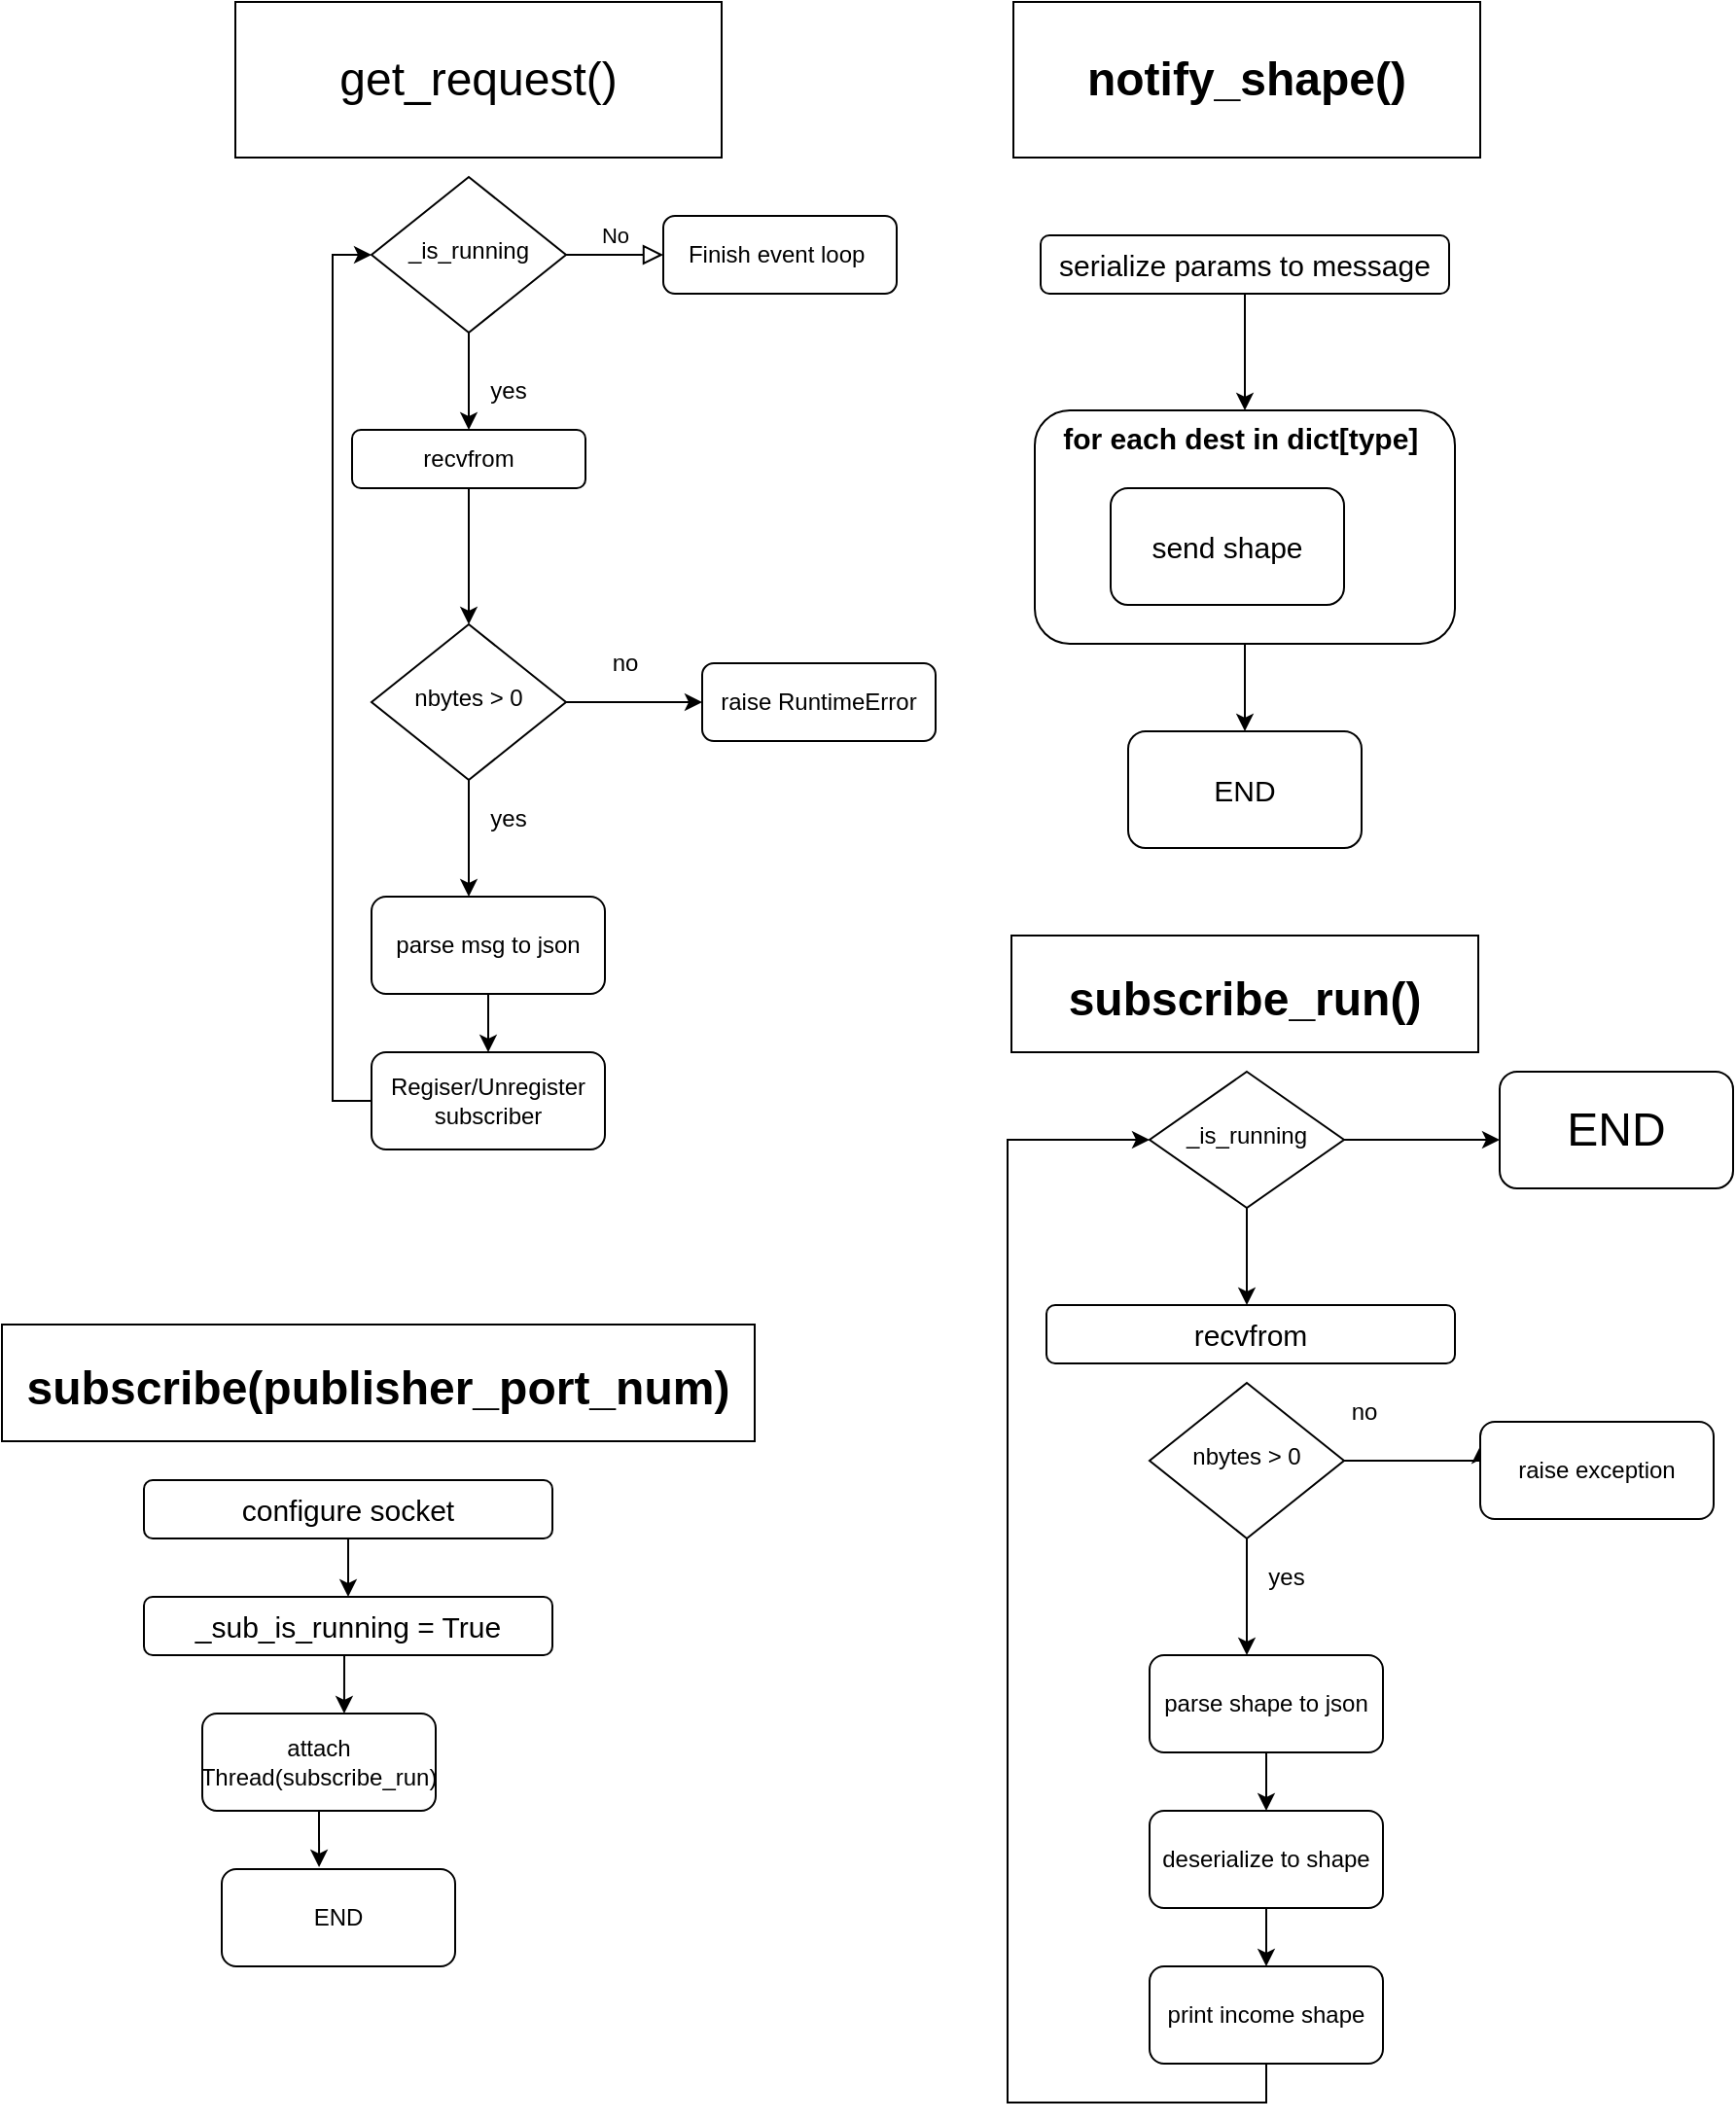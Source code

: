 <mxfile version="20.8.20" type="device" pages="2"><diagram id="C5RBs43oDa-KdzZeNtuy" name="Page-1"><mxGraphModel dx="2261" dy="739" grid="1" gridSize="10" guides="1" tooltips="1" connect="1" arrows="1" fold="1" page="1" pageScale="1" pageWidth="827" pageHeight="1169" math="0" shadow="0"><root><mxCell id="WIyWlLk6GJQsqaUBKTNV-0"/><mxCell id="WIyWlLk6GJQsqaUBKTNV-1" parent="WIyWlLk6GJQsqaUBKTNV-0"/><mxCell id="WIyWlLk6GJQsqaUBKTNV-5" value="No" style="edgeStyle=orthogonalEdgeStyle;rounded=0;html=1;jettySize=auto;orthogonalLoop=1;fontSize=11;endArrow=block;endFill=0;endSize=8;strokeWidth=1;shadow=0;labelBackgroundColor=none;" parent="WIyWlLk6GJQsqaUBKTNV-1" source="WIyWlLk6GJQsqaUBKTNV-6" target="WIyWlLk6GJQsqaUBKTNV-7" edge="1"><mxGeometry y="10" relative="1" as="geometry"><mxPoint as="offset"/></mxGeometry></mxCell><mxCell id="ypfEz12kPYxuA5tKjCfO-10" style="edgeStyle=orthogonalEdgeStyle;rounded=0;orthogonalLoop=1;jettySize=auto;html=1;exitX=0.5;exitY=1;exitDx=0;exitDy=0;entryX=0.5;entryY=0;entryDx=0;entryDy=0;" parent="WIyWlLk6GJQsqaUBKTNV-1" source="WIyWlLk6GJQsqaUBKTNV-6" target="WIyWlLk6GJQsqaUBKTNV-11" edge="1"><mxGeometry relative="1" as="geometry"/></mxCell><mxCell id="WIyWlLk6GJQsqaUBKTNV-6" value="_is_running" style="rhombus;whiteSpace=wrap;html=1;shadow=0;fontFamily=Helvetica;fontSize=12;align=center;strokeWidth=1;spacing=6;spacingTop=-4;" parent="WIyWlLk6GJQsqaUBKTNV-1" vertex="1"><mxGeometry x="70" y="170" width="100" height="80" as="geometry"/></mxCell><mxCell id="WIyWlLk6GJQsqaUBKTNV-7" value="Finish event loop&amp;nbsp;" style="rounded=1;whiteSpace=wrap;html=1;fontSize=12;glass=0;strokeWidth=1;shadow=0;" parent="WIyWlLk6GJQsqaUBKTNV-1" vertex="1"><mxGeometry x="220" y="190" width="120" height="40" as="geometry"/></mxCell><mxCell id="ypfEz12kPYxuA5tKjCfO-6" style="edgeStyle=orthogonalEdgeStyle;rounded=0;orthogonalLoop=1;jettySize=auto;html=1;" parent="WIyWlLk6GJQsqaUBKTNV-1" source="WIyWlLk6GJQsqaUBKTNV-11" target="ypfEz12kPYxuA5tKjCfO-5" edge="1"><mxGeometry relative="1" as="geometry"/></mxCell><mxCell id="WIyWlLk6GJQsqaUBKTNV-11" value="recvfrom" style="rounded=1;whiteSpace=wrap;html=1;fontSize=12;glass=0;strokeWidth=1;shadow=0;" parent="WIyWlLk6GJQsqaUBKTNV-1" vertex="1"><mxGeometry x="60" y="300" width="120" height="30" as="geometry"/></mxCell><mxCell id="ypfEz12kPYxuA5tKjCfO-3" value="yes" style="text;html=1;align=center;verticalAlign=middle;resizable=0;points=[];autosize=1;strokeColor=none;fillColor=none;" parent="WIyWlLk6GJQsqaUBKTNV-1" vertex="1"><mxGeometry x="120" y="265" width="40" height="30" as="geometry"/></mxCell><mxCell id="ypfEz12kPYxuA5tKjCfO-7" style="edgeStyle=orthogonalEdgeStyle;rounded=0;orthogonalLoop=1;jettySize=auto;html=1;exitX=1;exitY=0.5;exitDx=0;exitDy=0;" parent="WIyWlLk6GJQsqaUBKTNV-1" source="ypfEz12kPYxuA5tKjCfO-5" edge="1"><mxGeometry relative="1" as="geometry"><mxPoint x="240" y="440" as="targetPoint"/></mxGeometry></mxCell><mxCell id="ypfEz12kPYxuA5tKjCfO-12" style="edgeStyle=orthogonalEdgeStyle;rounded=0;orthogonalLoop=1;jettySize=auto;html=1;exitX=0.5;exitY=1;exitDx=0;exitDy=0;" parent="WIyWlLk6GJQsqaUBKTNV-1" source="ypfEz12kPYxuA5tKjCfO-5" edge="1"><mxGeometry relative="1" as="geometry"><mxPoint x="120" y="540" as="targetPoint"/></mxGeometry></mxCell><mxCell id="ypfEz12kPYxuA5tKjCfO-5" value="nbytes &amp;gt; 0" style="rhombus;whiteSpace=wrap;html=1;shadow=0;fontFamily=Helvetica;fontSize=12;align=center;strokeWidth=1;spacing=6;spacingTop=-4;" parent="WIyWlLk6GJQsqaUBKTNV-1" vertex="1"><mxGeometry x="70" y="400" width="100" height="80" as="geometry"/></mxCell><mxCell id="ypfEz12kPYxuA5tKjCfO-8" value="raise RuntimeError" style="rounded=1;whiteSpace=wrap;html=1;fontSize=12;glass=0;strokeWidth=1;shadow=0;" parent="WIyWlLk6GJQsqaUBKTNV-1" vertex="1"><mxGeometry x="240" y="420" width="120" height="40" as="geometry"/></mxCell><mxCell id="ypfEz12kPYxuA5tKjCfO-9" value="no" style="text;html=1;align=center;verticalAlign=middle;resizable=0;points=[];autosize=1;strokeColor=none;fillColor=none;" parent="WIyWlLk6GJQsqaUBKTNV-1" vertex="1"><mxGeometry x="180" y="405" width="40" height="30" as="geometry"/></mxCell><mxCell id="ypfEz12kPYxuA5tKjCfO-13" value="yes" style="text;html=1;align=center;verticalAlign=middle;resizable=0;points=[];autosize=1;strokeColor=none;fillColor=none;" parent="WIyWlLk6GJQsqaUBKTNV-1" vertex="1"><mxGeometry x="120" y="485" width="40" height="30" as="geometry"/></mxCell><mxCell id="VDsPhuFeSdsw97KrCsG8-0" style="edgeStyle=orthogonalEdgeStyle;rounded=0;orthogonalLoop=1;jettySize=auto;html=1;exitX=0.5;exitY=1;exitDx=0;exitDy=0;" parent="WIyWlLk6GJQsqaUBKTNV-1" source="ypfEz12kPYxuA5tKjCfO-14" target="ypfEz12kPYxuA5tKjCfO-18" edge="1"><mxGeometry relative="1" as="geometry"/></mxCell><mxCell id="ypfEz12kPYxuA5tKjCfO-14" value="parse msg to json" style="rounded=1;whiteSpace=wrap;html=1;fontSize=12;glass=0;strokeWidth=1;shadow=0;" parent="WIyWlLk6GJQsqaUBKTNV-1" vertex="1"><mxGeometry x="70" y="540" width="120" height="50" as="geometry"/></mxCell><mxCell id="ypfEz12kPYxuA5tKjCfO-20" style="edgeStyle=orthogonalEdgeStyle;rounded=0;orthogonalLoop=1;jettySize=auto;html=1;exitX=0;exitY=0.5;exitDx=0;exitDy=0;entryX=0;entryY=0.5;entryDx=0;entryDy=0;" parent="WIyWlLk6GJQsqaUBKTNV-1" source="ypfEz12kPYxuA5tKjCfO-18" target="WIyWlLk6GJQsqaUBKTNV-6" edge="1"><mxGeometry relative="1" as="geometry"/></mxCell><mxCell id="ypfEz12kPYxuA5tKjCfO-18" value="Regiser/Unregister subscriber" style="rounded=1;whiteSpace=wrap;html=1;fontSize=12;glass=0;strokeWidth=1;shadow=0;" parent="WIyWlLk6GJQsqaUBKTNV-1" vertex="1"><mxGeometry x="70" y="620" width="120" height="50" as="geometry"/></mxCell><mxCell id="VDsPhuFeSdsw97KrCsG8-1" value="&lt;font style=&quot;font-size: 24px;&quot;&gt;get_request()&lt;/font&gt;" style="rounded=0;whiteSpace=wrap;html=1;" parent="WIyWlLk6GJQsqaUBKTNV-1" vertex="1"><mxGeometry y="80" width="250" height="80" as="geometry"/></mxCell><mxCell id="VDsPhuFeSdsw97KrCsG8-2" value="&lt;h1&gt;&lt;font style=&quot;font-size: 24px;&quot;&gt;notify_shape()&lt;/font&gt;&lt;/h1&gt;" style="rounded=0;whiteSpace=wrap;html=1;" parent="WIyWlLk6GJQsqaUBKTNV-1" vertex="1"><mxGeometry x="400" y="80" width="240" height="80" as="geometry"/></mxCell><mxCell id="VDsPhuFeSdsw97KrCsG8-4" style="edgeStyle=orthogonalEdgeStyle;rounded=0;orthogonalLoop=1;jettySize=auto;html=1;exitX=0.5;exitY=1;exitDx=0;exitDy=0;fontSize=15;" parent="WIyWlLk6GJQsqaUBKTNV-1" source="VDsPhuFeSdsw97KrCsG8-3" edge="1"><mxGeometry relative="1" as="geometry"><mxPoint x="519" y="290" as="targetPoint"/></mxGeometry></mxCell><mxCell id="VDsPhuFeSdsw97KrCsG8-3" value="&lt;font style=&quot;font-size: 15px;&quot;&gt;serialize params to message&lt;/font&gt;" style="rounded=1;whiteSpace=wrap;html=1;fontSize=12;glass=0;strokeWidth=1;shadow=0;" parent="WIyWlLk6GJQsqaUBKTNV-1" vertex="1"><mxGeometry x="414" y="200" width="210" height="30" as="geometry"/></mxCell><mxCell id="VDsPhuFeSdsw97KrCsG8-7" style="edgeStyle=orthogonalEdgeStyle;rounded=0;orthogonalLoop=1;jettySize=auto;html=1;exitX=0.5;exitY=1;exitDx=0;exitDy=0;fontSize=15;" parent="WIyWlLk6GJQsqaUBKTNV-1" source="VDsPhuFeSdsw97KrCsG8-5" target="VDsPhuFeSdsw97KrCsG8-8" edge="1"><mxGeometry relative="1" as="geometry"><mxPoint x="519" y="450" as="targetPoint"/></mxGeometry></mxCell><mxCell id="VDsPhuFeSdsw97KrCsG8-5" value="&lt;h3 style=&quot;text-align: justify; line-height: 130%;&quot;&gt;&lt;span style=&quot;background-color: initial; font-size: 15px;&quot;&gt;for each dest in dict[type]&amp;nbsp;&lt;/span&gt;&lt;/h3&gt;&lt;div&gt;&lt;span style=&quot;background-color: initial; font-size: 15px;&quot;&gt;&lt;br&gt;&lt;/span&gt;&lt;/div&gt;&lt;div&gt;&lt;span style=&quot;background-color: initial; font-size: 15px;&quot;&gt;&lt;br&gt;&lt;/span&gt;&lt;/div&gt;&lt;div&gt;&lt;span style=&quot;background-color: initial; font-size: 15px;&quot;&gt;&lt;br&gt;&lt;/span&gt;&lt;/div&gt;&lt;div&gt;&lt;span style=&quot;background-color: initial; font-size: 15px;&quot;&gt;&lt;br&gt;&lt;/span&gt;&lt;/div&gt;&lt;div&gt;&lt;span style=&quot;background-color: initial; font-size: 15px;&quot;&gt;&lt;br&gt;&lt;/span&gt;&lt;/div&gt;" style="rounded=1;whiteSpace=wrap;html=1;fontSize=12;glass=0;strokeWidth=1;shadow=0;align=center;" parent="WIyWlLk6GJQsqaUBKTNV-1" vertex="1"><mxGeometry x="411" y="290" width="216" height="120" as="geometry"/></mxCell><mxCell id="VDsPhuFeSdsw97KrCsG8-6" value="send shape" style="rounded=1;whiteSpace=wrap;html=1;fontSize=15;" parent="WIyWlLk6GJQsqaUBKTNV-1" vertex="1"><mxGeometry x="450" y="330" width="120" height="60" as="geometry"/></mxCell><mxCell id="VDsPhuFeSdsw97KrCsG8-8" value="END" style="rounded=1;whiteSpace=wrap;html=1;fontSize=15;" parent="WIyWlLk6GJQsqaUBKTNV-1" vertex="1"><mxGeometry x="459" y="455" width="120" height="60" as="geometry"/></mxCell><mxCell id="VDsPhuFeSdsw97KrCsG8-9" value="&lt;h1&gt;&lt;font style=&quot;font-size: 24px;&quot;&gt;subscribe_run()&lt;/font&gt;&lt;/h1&gt;" style="rounded=0;whiteSpace=wrap;html=1;fontSize=15;" parent="WIyWlLk6GJQsqaUBKTNV-1" vertex="1"><mxGeometry x="399" y="560" width="240" height="60" as="geometry"/></mxCell><mxCell id="VDsPhuFeSdsw97KrCsG8-10" value="&lt;font style=&quot;font-size: 15px;&quot;&gt;recvfrom&lt;/font&gt;" style="rounded=1;whiteSpace=wrap;html=1;fontSize=12;glass=0;strokeWidth=1;shadow=0;" parent="WIyWlLk6GJQsqaUBKTNV-1" vertex="1"><mxGeometry x="417" y="750" width="210" height="30" as="geometry"/></mxCell><mxCell id="VDsPhuFeSdsw97KrCsG8-12" style="edgeStyle=orthogonalEdgeStyle;rounded=0;orthogonalLoop=1;jettySize=auto;html=1;exitX=0.5;exitY=1;exitDx=0;exitDy=0;" parent="WIyWlLk6GJQsqaUBKTNV-1" source="VDsPhuFeSdsw97KrCsG8-13" edge="1"><mxGeometry relative="1" as="geometry"><mxPoint x="520" y="930" as="targetPoint"/></mxGeometry></mxCell><mxCell id="VDsPhuFeSdsw97KrCsG8-20" style="edgeStyle=orthogonalEdgeStyle;rounded=0;orthogonalLoop=1;jettySize=auto;html=1;exitX=1;exitY=0.5;exitDx=0;exitDy=0;fontSize=24;entryX=0;entryY=0.25;entryDx=0;entryDy=0;" parent="WIyWlLk6GJQsqaUBKTNV-1" source="VDsPhuFeSdsw97KrCsG8-13" target="VDsPhuFeSdsw97KrCsG8-21" edge="1"><mxGeometry relative="1" as="geometry"><mxPoint x="630" y="830" as="targetPoint"/><Array as="points"><mxPoint x="640" y="830"/></Array></mxGeometry></mxCell><mxCell id="VDsPhuFeSdsw97KrCsG8-13" value="nbytes &amp;gt; 0" style="rhombus;whiteSpace=wrap;html=1;shadow=0;fontFamily=Helvetica;fontSize=12;align=center;strokeWidth=1;spacing=6;spacingTop=-4;" parent="WIyWlLk6GJQsqaUBKTNV-1" vertex="1"><mxGeometry x="470" y="790" width="100" height="80" as="geometry"/></mxCell><mxCell id="VDsPhuFeSdsw97KrCsG8-14" value="no" style="text;html=1;align=center;verticalAlign=middle;resizable=0;points=[];autosize=1;strokeColor=none;fillColor=none;" parent="WIyWlLk6GJQsqaUBKTNV-1" vertex="1"><mxGeometry x="560" y="790" width="40" height="30" as="geometry"/></mxCell><mxCell id="VDsPhuFeSdsw97KrCsG8-15" value="yes" style="text;html=1;align=center;verticalAlign=middle;resizable=0;points=[];autosize=1;strokeColor=none;fillColor=none;" parent="WIyWlLk6GJQsqaUBKTNV-1" vertex="1"><mxGeometry x="520" y="875" width="40" height="30" as="geometry"/></mxCell><mxCell id="VDsPhuFeSdsw97KrCsG8-16" style="edgeStyle=orthogonalEdgeStyle;rounded=0;orthogonalLoop=1;jettySize=auto;html=1;exitX=0.5;exitY=1;exitDx=0;exitDy=0;" parent="WIyWlLk6GJQsqaUBKTNV-1" source="VDsPhuFeSdsw97KrCsG8-17" target="VDsPhuFeSdsw97KrCsG8-18" edge="1"><mxGeometry relative="1" as="geometry"/></mxCell><mxCell id="VDsPhuFeSdsw97KrCsG8-17" value="parse shape to json" style="rounded=1;whiteSpace=wrap;html=1;fontSize=12;glass=0;strokeWidth=1;shadow=0;" parent="WIyWlLk6GJQsqaUBKTNV-1" vertex="1"><mxGeometry x="470" y="930" width="120" height="50" as="geometry"/></mxCell><mxCell id="VDsPhuFeSdsw97KrCsG8-19" style="edgeStyle=orthogonalEdgeStyle;rounded=0;orthogonalLoop=1;jettySize=auto;html=1;exitX=0.5;exitY=1;exitDx=0;exitDy=0;entryX=0;entryY=0.5;entryDx=0;entryDy=0;fontSize=24;" parent="WIyWlLk6GJQsqaUBKTNV-1" source="VDsPhuFeSdsw97KrCsG8-25" target="OgKiUmAOqueVit3OOVNI-0" edge="1"><mxGeometry relative="1" as="geometry"><Array as="points"><mxPoint x="530" y="1160"/><mxPoint x="397" y="1160"/><mxPoint x="397" y="665"/></Array></mxGeometry></mxCell><mxCell id="VDsPhuFeSdsw97KrCsG8-26" style="edgeStyle=orthogonalEdgeStyle;rounded=0;orthogonalLoop=1;jettySize=auto;html=1;exitX=0.5;exitY=1;exitDx=0;exitDy=0;entryX=0.5;entryY=0;entryDx=0;entryDy=0;fontSize=24;" parent="WIyWlLk6GJQsqaUBKTNV-1" source="VDsPhuFeSdsw97KrCsG8-18" target="VDsPhuFeSdsw97KrCsG8-25" edge="1"><mxGeometry relative="1" as="geometry"/></mxCell><mxCell id="VDsPhuFeSdsw97KrCsG8-18" value="deserialize to shape" style="rounded=1;whiteSpace=wrap;html=1;fontSize=12;glass=0;strokeWidth=1;shadow=0;" parent="WIyWlLk6GJQsqaUBKTNV-1" vertex="1"><mxGeometry x="470" y="1010" width="120" height="50" as="geometry"/></mxCell><mxCell id="VDsPhuFeSdsw97KrCsG8-21" value="raise exception" style="rounded=1;whiteSpace=wrap;html=1;fontSize=12;glass=0;strokeWidth=1;shadow=0;" parent="WIyWlLk6GJQsqaUBKTNV-1" vertex="1"><mxGeometry x="640" y="810" width="120" height="50" as="geometry"/></mxCell><mxCell id="VDsPhuFeSdsw97KrCsG8-25" value="print income shape" style="rounded=1;whiteSpace=wrap;html=1;fontSize=12;glass=0;strokeWidth=1;shadow=0;" parent="WIyWlLk6GJQsqaUBKTNV-1" vertex="1"><mxGeometry x="470" y="1090" width="120" height="50" as="geometry"/></mxCell><mxCell id="OgKiUmAOqueVit3OOVNI-1" style="edgeStyle=orthogonalEdgeStyle;rounded=0;orthogonalLoop=1;jettySize=auto;html=1;exitX=0.5;exitY=1;exitDx=0;exitDy=0;fontSize=24;" parent="WIyWlLk6GJQsqaUBKTNV-1" source="OgKiUmAOqueVit3OOVNI-0" edge="1"><mxGeometry relative="1" as="geometry"><mxPoint x="520" y="750" as="targetPoint"/></mxGeometry></mxCell><mxCell id="OgKiUmAOqueVit3OOVNI-4" style="edgeStyle=orthogonalEdgeStyle;rounded=0;orthogonalLoop=1;jettySize=auto;html=1;exitX=1;exitY=0.5;exitDx=0;exitDy=0;fontSize=24;" parent="WIyWlLk6GJQsqaUBKTNV-1" source="OgKiUmAOqueVit3OOVNI-0" edge="1"><mxGeometry relative="1" as="geometry"><mxPoint x="650" y="665" as="targetPoint"/></mxGeometry></mxCell><mxCell id="OgKiUmAOqueVit3OOVNI-0" value="_is_running" style="rhombus;whiteSpace=wrap;html=1;shadow=0;fontFamily=Helvetica;fontSize=12;align=center;strokeWidth=1;spacing=6;spacingTop=-4;" parent="WIyWlLk6GJQsqaUBKTNV-1" vertex="1"><mxGeometry x="470" y="630" width="100" height="70" as="geometry"/></mxCell><mxCell id="OgKiUmAOqueVit3OOVNI-5" value="END" style="rounded=1;whiteSpace=wrap;html=1;fontSize=24;" parent="WIyWlLk6GJQsqaUBKTNV-1" vertex="1"><mxGeometry x="650" y="630" width="120" height="60" as="geometry"/></mxCell><mxCell id="oAuQ4FvtBaGa2L_UwMyd-0" value="&lt;h1&gt;&lt;font style=&quot;font-size: 24px;&quot;&gt;subscribe(publisher_port_num)&lt;/font&gt;&lt;/h1&gt;" style="rounded=0;whiteSpace=wrap;html=1;fontSize=15;" parent="WIyWlLk6GJQsqaUBKTNV-1" vertex="1"><mxGeometry x="-120" y="760" width="387" height="60" as="geometry"/></mxCell><mxCell id="oAuQ4FvtBaGa2L_UwMyd-1" style="edgeStyle=orthogonalEdgeStyle;rounded=0;orthogonalLoop=1;jettySize=auto;html=1;exitX=0.5;exitY=1;exitDx=0;exitDy=0;entryX=0.5;entryY=0;entryDx=0;entryDy=0;fontSize=24;" parent="WIyWlLk6GJQsqaUBKTNV-1" source="oAuQ4FvtBaGa2L_UwMyd-2" target="oAuQ4FvtBaGa2L_UwMyd-6" edge="1"><mxGeometry relative="1" as="geometry"/></mxCell><mxCell id="oAuQ4FvtBaGa2L_UwMyd-2" value="&lt;font style=&quot;font-size: 15px;&quot;&gt;configure socket&lt;/font&gt;" style="rounded=1;whiteSpace=wrap;html=1;fontSize=12;glass=0;strokeWidth=1;shadow=0;" parent="WIyWlLk6GJQsqaUBKTNV-1" vertex="1"><mxGeometry x="-47" y="840" width="210" height="30" as="geometry"/></mxCell><mxCell id="oAuQ4FvtBaGa2L_UwMyd-3" style="edgeStyle=orthogonalEdgeStyle;rounded=0;orthogonalLoop=1;jettySize=auto;html=1;exitX=0.5;exitY=1;exitDx=0;exitDy=0;entryX=0.417;entryY=-0.02;entryDx=0;entryDy=0;entryPerimeter=0;fontSize=24;" parent="WIyWlLk6GJQsqaUBKTNV-1" source="oAuQ4FvtBaGa2L_UwMyd-4" target="oAuQ4FvtBaGa2L_UwMyd-7" edge="1"><mxGeometry relative="1" as="geometry"/></mxCell><mxCell id="oAuQ4FvtBaGa2L_UwMyd-4" value="attach Thread(subscribe_run)" style="rounded=1;whiteSpace=wrap;html=1;fontSize=12;glass=0;strokeWidth=1;shadow=0;" parent="WIyWlLk6GJQsqaUBKTNV-1" vertex="1"><mxGeometry x="-17" y="960" width="120" height="50" as="geometry"/></mxCell><mxCell id="oAuQ4FvtBaGa2L_UwMyd-5" style="edgeStyle=orthogonalEdgeStyle;rounded=0;orthogonalLoop=1;jettySize=auto;html=1;exitX=0.5;exitY=1;exitDx=0;exitDy=0;entryX=0.608;entryY=0;entryDx=0;entryDy=0;entryPerimeter=0;fontSize=24;" parent="WIyWlLk6GJQsqaUBKTNV-1" source="oAuQ4FvtBaGa2L_UwMyd-6" target="oAuQ4FvtBaGa2L_UwMyd-4" edge="1"><mxGeometry relative="1" as="geometry"/></mxCell><mxCell id="oAuQ4FvtBaGa2L_UwMyd-6" value="&lt;span style=&quot;font-size: 15px;&quot;&gt;_sub_is_running = True&lt;/span&gt;" style="rounded=1;whiteSpace=wrap;html=1;fontSize=12;glass=0;strokeWidth=1;shadow=0;" parent="WIyWlLk6GJQsqaUBKTNV-1" vertex="1"><mxGeometry x="-47" y="900" width="210" height="30" as="geometry"/></mxCell><mxCell id="oAuQ4FvtBaGa2L_UwMyd-7" value="END" style="rounded=1;whiteSpace=wrap;html=1;fontSize=12;glass=0;strokeWidth=1;shadow=0;" parent="WIyWlLk6GJQsqaUBKTNV-1" vertex="1"><mxGeometry x="-7" y="1040" width="120" height="50" as="geometry"/></mxCell></root></mxGraphModel></diagram><diagram id="tUXQama4oiivRFaKwWJl" name="‫עמוד-2‬"><mxGraphModel dx="1434" dy="739" grid="1" gridSize="10" guides="1" tooltips="1" connect="1" arrows="1" fold="1" page="1" pageScale="1" pageWidth="827" pageHeight="1169" math="0" shadow="0"><root><mxCell id="0"/><mxCell id="1" parent="0"/><mxCell id="BFzgUuD8UCLOugBkaFj5-1" value="&lt;h1&gt;&lt;font style=&quot;font-size: 24px;&quot;&gt;subscribe(publisher_port_num)&lt;/font&gt;&lt;/h1&gt;" style="rounded=0;whiteSpace=wrap;html=1;fontSize=15;" parent="1" vertex="1"><mxGeometry x="27" y="40" width="387" height="60" as="geometry"/></mxCell><mxCell id="apGX-GcH3xEzMEe4wd6T-3" style="edgeStyle=orthogonalEdgeStyle;rounded=0;orthogonalLoop=1;jettySize=auto;html=1;exitX=0.5;exitY=1;exitDx=0;exitDy=0;entryX=0.5;entryY=0;entryDx=0;entryDy=0;fontSize=24;" parent="1" source="BFzgUuD8UCLOugBkaFj5-2" target="apGX-GcH3xEzMEe4wd6T-2" edge="1"><mxGeometry relative="1" as="geometry"/></mxCell><mxCell id="BFzgUuD8UCLOugBkaFj5-2" value="&lt;font style=&quot;font-size: 15px;&quot;&gt;configure socket&lt;/font&gt;" style="rounded=1;whiteSpace=wrap;html=1;fontSize=12;glass=0;strokeWidth=1;shadow=0;" parent="1" vertex="1"><mxGeometry x="100" y="120" width="210" height="30" as="geometry"/></mxCell><mxCell id="apGX-GcH3xEzMEe4wd6T-6" style="edgeStyle=orthogonalEdgeStyle;rounded=0;orthogonalLoop=1;jettySize=auto;html=1;exitX=0.5;exitY=1;exitDx=0;exitDy=0;entryX=0.417;entryY=-0.02;entryDx=0;entryDy=0;entryPerimeter=0;fontSize=24;" parent="1" source="BFzgUuD8UCLOugBkaFj5-9" target="apGX-GcH3xEzMEe4wd6T-5" edge="1"><mxGeometry relative="1" as="geometry"/></mxCell><mxCell id="BFzgUuD8UCLOugBkaFj5-9" value="attach Thread" style="rounded=1;whiteSpace=wrap;html=1;fontSize=12;glass=0;strokeWidth=1;shadow=0;" parent="1" vertex="1"><mxGeometry x="130" y="240" width="120" height="50" as="geometry"/></mxCell><mxCell id="apGX-GcH3xEzMEe4wd6T-4" style="edgeStyle=orthogonalEdgeStyle;rounded=0;orthogonalLoop=1;jettySize=auto;html=1;exitX=0.5;exitY=1;exitDx=0;exitDy=0;entryX=0.608;entryY=0;entryDx=0;entryDy=0;entryPerimeter=0;fontSize=24;" parent="1" source="apGX-GcH3xEzMEe4wd6T-2" target="BFzgUuD8UCLOugBkaFj5-9" edge="1"><mxGeometry relative="1" as="geometry"/></mxCell><mxCell id="apGX-GcH3xEzMEe4wd6T-2" value="&lt;span style=&quot;font-size: 15px;&quot;&gt;_sub_is_running = True&lt;/span&gt;" style="rounded=1;whiteSpace=wrap;html=1;fontSize=12;glass=0;strokeWidth=1;shadow=0;" parent="1" vertex="1"><mxGeometry x="100" y="180" width="210" height="30" as="geometry"/></mxCell><mxCell id="apGX-GcH3xEzMEe4wd6T-5" value="END" style="rounded=1;whiteSpace=wrap;html=1;fontSize=12;glass=0;strokeWidth=1;shadow=0;" parent="1" vertex="1"><mxGeometry x="140" y="320" width="120" height="50" as="geometry"/></mxCell></root></mxGraphModel></diagram></mxfile>
